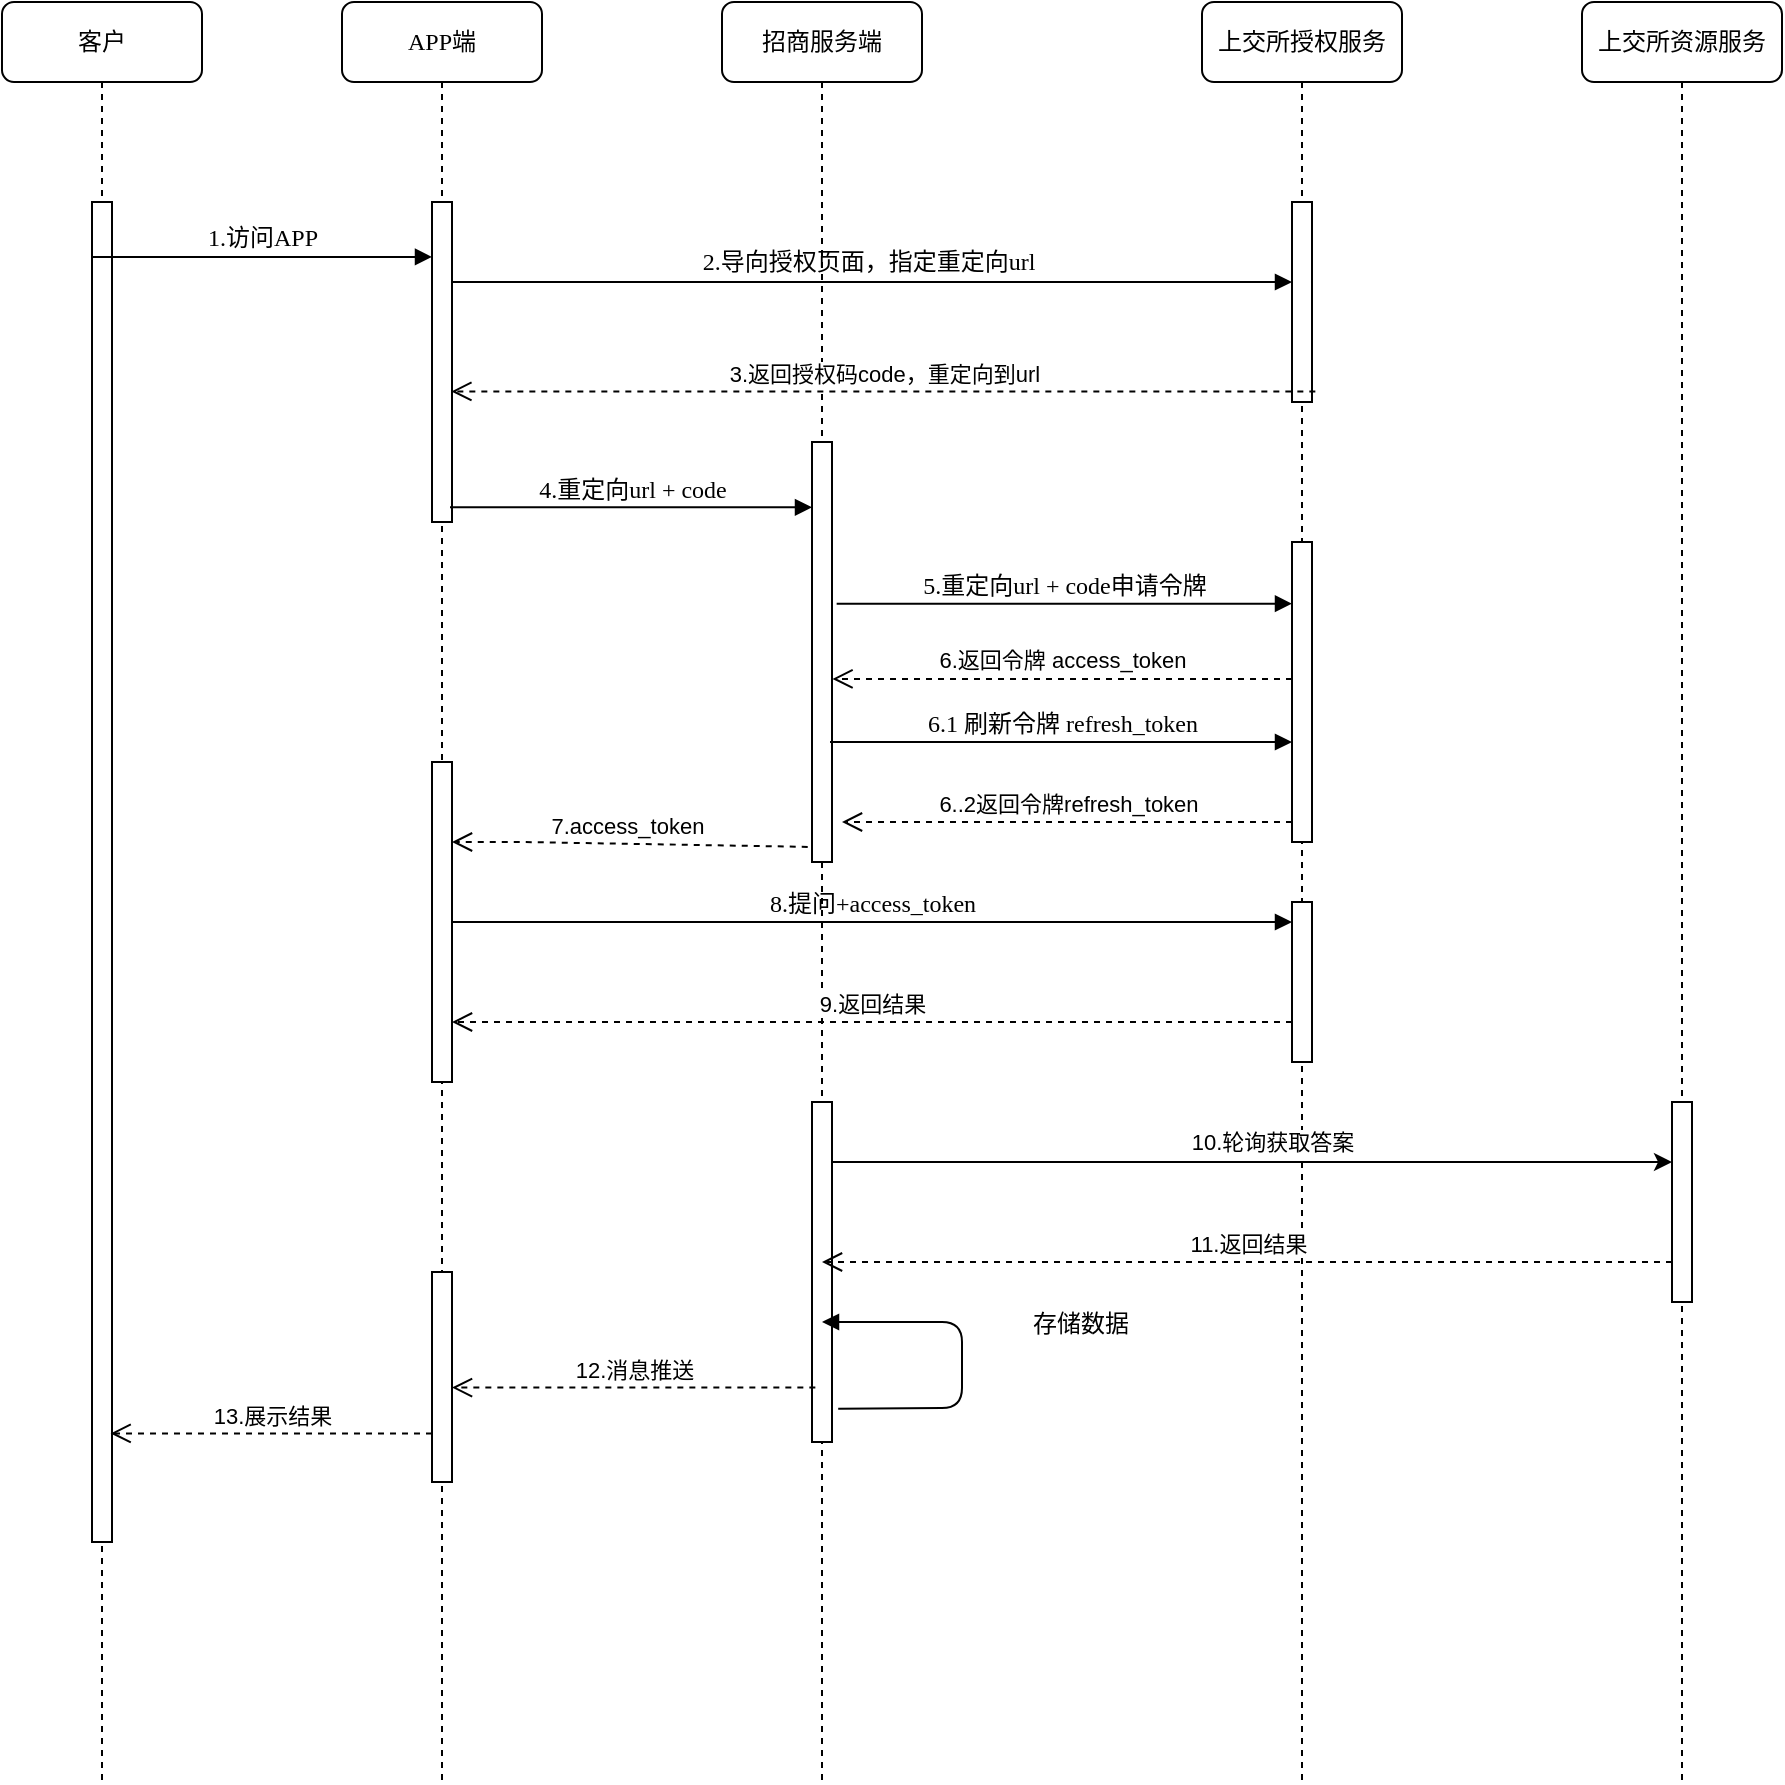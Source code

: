 <mxfile version="13.3.0" type="github">
  <diagram name="Page-1" id="13e1069c-82ec-6db2-03f1-153e76fe0fe0">
    <mxGraphModel dx="1460" dy="600" grid="1" gridSize="10" guides="1" tooltips="1" connect="1" arrows="1" fold="1" page="1" pageScale="1" pageWidth="1100" pageHeight="850" background="#ffffff" math="0" shadow="0">
      <root>
        <mxCell id="0" />
        <mxCell id="1" parent="0" />
        <mxCell id="7baba1c4bc27f4b0-2" value="APP端" style="shape=umlLifeline;perimeter=lifelinePerimeter;whiteSpace=wrap;html=1;container=1;collapsible=0;recursiveResize=0;outlineConnect=0;rounded=1;shadow=0;comic=0;labelBackgroundColor=none;strokeWidth=1;fontFamily=Verdana;fontSize=12;align=center;" parent="1" vertex="1">
          <mxGeometry x="230" y="80" width="100" height="890" as="geometry" />
        </mxCell>
        <mxCell id="7baba1c4bc27f4b0-10" value="" style="html=1;points=[];perimeter=orthogonalPerimeter;rounded=0;shadow=0;comic=0;labelBackgroundColor=none;strokeWidth=1;fontFamily=Verdana;fontSize=12;align=center;" parent="7baba1c4bc27f4b0-2" vertex="1">
          <mxGeometry x="45" y="100" width="10" height="160" as="geometry" />
        </mxCell>
        <mxCell id="7baba1c4bc27f4b0-13" value="" style="html=1;points=[];perimeter=orthogonalPerimeter;rounded=0;shadow=0;comic=0;labelBackgroundColor=none;strokeWidth=1;fontFamily=Verdana;fontSize=12;align=center;" parent="7baba1c4bc27f4b0-2" vertex="1">
          <mxGeometry x="45" y="380" width="10" height="160" as="geometry" />
        </mxCell>
        <mxCell id="7baba1c4bc27f4b0-3" value="招商服务端" style="shape=umlLifeline;perimeter=lifelinePerimeter;whiteSpace=wrap;html=1;container=1;collapsible=0;recursiveResize=0;outlineConnect=0;rounded=1;shadow=0;comic=0;labelBackgroundColor=none;strokeWidth=1;fontFamily=Verdana;fontSize=12;align=center;" parent="1" vertex="1">
          <mxGeometry x="420" y="80" width="100" height="890" as="geometry" />
        </mxCell>
        <mxCell id="7baba1c4bc27f4b0-16" value="" style="html=1;points=[];perimeter=orthogonalPerimeter;rounded=0;shadow=0;comic=0;labelBackgroundColor=none;strokeWidth=1;fontFamily=Verdana;fontSize=12;align=center;" parent="7baba1c4bc27f4b0-3" vertex="1">
          <mxGeometry x="45" y="220" width="10" height="210" as="geometry" />
        </mxCell>
        <mxCell id="W3pWLk3RPvEbrVB4UAQq-19" value="" style="html=1;points=[];perimeter=orthogonalPerimeter;rounded=0;shadow=0;comic=0;labelBackgroundColor=none;strokeWidth=1;fontFamily=Verdana;fontSize=12;align=center;" vertex="1" parent="7baba1c4bc27f4b0-3">
          <mxGeometry x="45" y="550" width="10" height="170" as="geometry" />
        </mxCell>
        <mxCell id="W3pWLk3RPvEbrVB4UAQq-41" value="存储数据" style="html=1;verticalAlign=bottom;endArrow=block;labelBackgroundColor=none;fontFamily=Verdana;fontSize=12;exitX=1.31;exitY=0.902;exitDx=0;exitDy=0;exitPerimeter=0;" edge="1" parent="7baba1c4bc27f4b0-3" source="W3pWLk3RPvEbrVB4UAQq-19" target="7baba1c4bc27f4b0-3">
          <mxGeometry x="-0.296" y="30" relative="1" as="geometry">
            <mxPoint x="100" y="790.0" as="sourcePoint" />
            <mxPoint x="270.33" y="790.0" as="targetPoint" />
            <Array as="points">
              <mxPoint x="120" y="703" />
              <mxPoint x="120" y="660" />
            </Array>
            <mxPoint x="60" y="-3" as="offset" />
          </mxGeometry>
        </mxCell>
        <mxCell id="7baba1c4bc27f4b0-4" value="上交所授权服务" style="shape=umlLifeline;perimeter=lifelinePerimeter;whiteSpace=wrap;html=1;container=1;collapsible=0;recursiveResize=0;outlineConnect=0;rounded=1;shadow=0;comic=0;labelBackgroundColor=none;strokeWidth=1;fontFamily=Verdana;fontSize=12;align=center;" parent="1" vertex="1">
          <mxGeometry x="660" y="80" width="100" height="890" as="geometry" />
        </mxCell>
        <mxCell id="W3pWLk3RPvEbrVB4UAQq-12" value="" style="html=1;points=[];perimeter=orthogonalPerimeter;rounded=0;shadow=0;comic=0;labelBackgroundColor=none;strokeWidth=1;fontFamily=Verdana;fontSize=12;align=center;" vertex="1" parent="7baba1c4bc27f4b0-4">
          <mxGeometry x="45" y="100" width="10" height="100" as="geometry" />
        </mxCell>
        <mxCell id="W3pWLk3RPvEbrVB4UAQq-13" value="" style="html=1;points=[];perimeter=orthogonalPerimeter;rounded=0;shadow=0;comic=0;labelBackgroundColor=none;strokeWidth=1;fontFamily=Verdana;fontSize=12;align=center;" vertex="1" parent="7baba1c4bc27f4b0-4">
          <mxGeometry x="45" y="270" width="10" height="150" as="geometry" />
        </mxCell>
        <mxCell id="W3pWLk3RPvEbrVB4UAQq-16" value="" style="html=1;points=[];perimeter=orthogonalPerimeter;rounded=0;shadow=0;comic=0;labelBackgroundColor=none;strokeWidth=1;fontFamily=Verdana;fontSize=12;align=center;" vertex="1" parent="7baba1c4bc27f4b0-4">
          <mxGeometry x="45" y="450" width="10" height="80" as="geometry" />
        </mxCell>
        <mxCell id="7baba1c4bc27f4b0-5" value="上交所资源服务" style="shape=umlLifeline;perimeter=lifelinePerimeter;whiteSpace=wrap;html=1;container=1;collapsible=0;recursiveResize=0;outlineConnect=0;rounded=1;shadow=0;comic=0;labelBackgroundColor=none;strokeWidth=1;fontFamily=Verdana;fontSize=12;align=center;" parent="1" vertex="1">
          <mxGeometry x="850" y="80" width="100" height="890" as="geometry" />
        </mxCell>
        <mxCell id="W3pWLk3RPvEbrVB4UAQq-20" value="" style="html=1;points=[];perimeter=orthogonalPerimeter;rounded=0;shadow=0;comic=0;labelBackgroundColor=none;strokeWidth=1;fontFamily=Verdana;fontSize=12;align=center;" vertex="1" parent="7baba1c4bc27f4b0-5">
          <mxGeometry x="45" y="550" width="10" height="100" as="geometry" />
        </mxCell>
        <mxCell id="7baba1c4bc27f4b0-8" value="客户" style="shape=umlLifeline;perimeter=lifelinePerimeter;whiteSpace=wrap;html=1;container=1;collapsible=0;recursiveResize=0;outlineConnect=0;rounded=1;shadow=0;comic=0;labelBackgroundColor=none;strokeWidth=1;fontFamily=Verdana;fontSize=12;align=center;" parent="1" vertex="1">
          <mxGeometry x="60" y="80" width="100" height="890" as="geometry" />
        </mxCell>
        <mxCell id="7baba1c4bc27f4b0-9" value="" style="html=1;points=[];perimeter=orthogonalPerimeter;rounded=0;shadow=0;comic=0;labelBackgroundColor=none;strokeWidth=1;fontFamily=Verdana;fontSize=12;align=center;" parent="7baba1c4bc27f4b0-8" vertex="1">
          <mxGeometry x="45" y="100" width="10" height="670" as="geometry" />
        </mxCell>
        <mxCell id="W3pWLk3RPvEbrVB4UAQq-2" value="2.导向授权页面，指定重定向url" style="html=1;verticalAlign=bottom;endArrow=block;labelBackgroundColor=none;fontFamily=Verdana;fontSize=12;" edge="1" parent="1" source="7baba1c4bc27f4b0-10" target="W3pWLk3RPvEbrVB4UAQq-12">
          <mxGeometry x="-0.013" y="1" relative="1" as="geometry">
            <mxPoint x="310" y="229" as="sourcePoint" />
            <mxPoint x="470" y="229" as="targetPoint" />
            <Array as="points">
              <mxPoint x="370" y="220" />
            </Array>
            <mxPoint as="offset" />
          </mxGeometry>
        </mxCell>
        <mxCell id="W3pWLk3RPvEbrVB4UAQq-5" value="3.返回授权码code，重定向到url" style="html=1;verticalAlign=bottom;endArrow=open;dashed=1;endSize=8;exitX=1.167;exitY=0.947;exitDx=0;exitDy=0;exitPerimeter=0;entryX=0.967;entryY=0.592;entryDx=0;entryDy=0;entryPerimeter=0;" edge="1" parent="1" source="W3pWLk3RPvEbrVB4UAQq-12" target="7baba1c4bc27f4b0-10">
          <mxGeometry relative="1" as="geometry">
            <mxPoint x="680" y="271" as="sourcePoint" />
            <mxPoint x="290" y="275" as="targetPoint" />
            <Array as="points" />
          </mxGeometry>
        </mxCell>
        <mxCell id="W3pWLk3RPvEbrVB4UAQq-9" value="4.重定向url + code" style="html=1;verticalAlign=bottom;endArrow=block;labelBackgroundColor=none;fontFamily=Verdana;fontSize=12;exitX=0.9;exitY=0.954;exitDx=0;exitDy=0;exitPerimeter=0;" edge="1" parent="1" source="7baba1c4bc27f4b0-10" target="7baba1c4bc27f4b0-16">
          <mxGeometry relative="1" as="geometry">
            <mxPoint x="320" y="330" as="sourcePoint" />
            <mxPoint x="500" y="333" as="targetPoint" />
          </mxGeometry>
        </mxCell>
        <mxCell id="W3pWLk3RPvEbrVB4UAQq-1" value="1.访问APP" style="html=1;verticalAlign=bottom;endArrow=block;labelBackgroundColor=none;fontFamily=Verdana;fontSize=12;exitX=-0.033;exitY=0.041;exitDx=0;exitDy=0;exitPerimeter=0;" edge="1" parent="1" source="7baba1c4bc27f4b0-9" target="7baba1c4bc27f4b0-10">
          <mxGeometry relative="1" as="geometry">
            <mxPoint x="130" y="200" as="sourcePoint" />
            <mxPoint x="250" y="198" as="targetPoint" />
          </mxGeometry>
        </mxCell>
        <mxCell id="W3pWLk3RPvEbrVB4UAQq-11" value="5.重定向url + code申请令牌" style="html=1;verticalAlign=bottom;endArrow=block;labelBackgroundColor=none;fontFamily=Verdana;fontSize=12;exitX=1.233;exitY=0.385;exitDx=0;exitDy=0;exitPerimeter=0;" edge="1" parent="1" source="7baba1c4bc27f4b0-16" target="W3pWLk3RPvEbrVB4UAQq-13">
          <mxGeometry relative="1" as="geometry">
            <mxPoint x="490" y="370" as="sourcePoint" />
            <mxPoint x="690" y="369" as="targetPoint" />
          </mxGeometry>
        </mxCell>
        <mxCell id="W3pWLk3RPvEbrVB4UAQq-14" value="6.返回令牌 access_token" style="html=1;verticalAlign=bottom;endArrow=open;dashed=1;endSize=8;entryX=1.024;entryY=0.564;entryDx=0;entryDy=0;entryPerimeter=0;" edge="1" parent="1" source="W3pWLk3RPvEbrVB4UAQq-13" target="7baba1c4bc27f4b0-16">
          <mxGeometry relative="1" as="geometry">
            <mxPoint x="690" y="410" as="sourcePoint" />
            <mxPoint x="500" y="420" as="targetPoint" />
            <Array as="points" />
          </mxGeometry>
        </mxCell>
        <mxCell id="W3pWLk3RPvEbrVB4UAQq-15" value="7.access_token&amp;nbsp;" style="html=1;verticalAlign=bottom;endArrow=open;dashed=1;endSize=8;exitX=-0.214;exitY=0.964;exitDx=0;exitDy=0;exitPerimeter=0;" edge="1" parent="1" source="7baba1c4bc27f4b0-16" target="7baba1c4bc27f4b0-13">
          <mxGeometry relative="1" as="geometry">
            <mxPoint x="450" y="470" as="sourcePoint" />
            <mxPoint x="330" y="480" as="targetPoint" />
            <Array as="points">
              <mxPoint x="320" y="500" />
            </Array>
          </mxGeometry>
        </mxCell>
        <mxCell id="W3pWLk3RPvEbrVB4UAQq-17" value="8.提问+access_token" style="html=1;verticalAlign=bottom;endArrow=block;labelBackgroundColor=none;fontFamily=Verdana;fontSize=12;" edge="1" parent="1" source="7baba1c4bc27f4b0-13" target="W3pWLk3RPvEbrVB4UAQq-16">
          <mxGeometry relative="1" as="geometry">
            <mxPoint x="294" y="540" as="sourcePoint" />
            <mxPoint x="690" y="540" as="targetPoint" />
            <Array as="points">
              <mxPoint x="620" y="540" />
            </Array>
          </mxGeometry>
        </mxCell>
        <mxCell id="W3pWLk3RPvEbrVB4UAQq-18" value="9.返回结果" style="html=1;verticalAlign=bottom;endArrow=open;dashed=1;endSize=8;" edge="1" parent="1" source="W3pWLk3RPvEbrVB4UAQq-16" target="7baba1c4bc27f4b0-13">
          <mxGeometry relative="1" as="geometry">
            <mxPoint x="700" y="590" as="sourcePoint" />
            <mxPoint x="300" y="590" as="targetPoint" />
            <Array as="points">
              <mxPoint x="455" y="590" />
            </Array>
          </mxGeometry>
        </mxCell>
        <mxCell id="W3pWLk3RPvEbrVB4UAQq-21" value="" style="edgeStyle=orthogonalEdgeStyle;rounded=0;orthogonalLoop=1;jettySize=auto;html=1;" edge="1" parent="1" source="W3pWLk3RPvEbrVB4UAQq-19" target="W3pWLk3RPvEbrVB4UAQq-20">
          <mxGeometry relative="1" as="geometry">
            <mxPoint x="510" y="660" as="sourcePoint" />
            <Array as="points">
              <mxPoint x="550" y="660" />
              <mxPoint x="550" y="660" />
            </Array>
          </mxGeometry>
        </mxCell>
        <mxCell id="W3pWLk3RPvEbrVB4UAQq-22" value="10.轮询获取答案" style="edgeLabel;html=1;align=center;verticalAlign=middle;resizable=0;points=[];" vertex="1" connectable="0" parent="W3pWLk3RPvEbrVB4UAQq-21">
          <mxGeometry x="0.099" relative="1" as="geometry">
            <mxPoint x="-11" y="-10" as="offset" />
          </mxGeometry>
        </mxCell>
        <mxCell id="W3pWLk3RPvEbrVB4UAQq-23" value="11.返回结果" style="html=1;verticalAlign=bottom;endArrow=open;dashed=1;endSize=8;" edge="1" parent="1" source="W3pWLk3RPvEbrVB4UAQq-20" target="7baba1c4bc27f4b0-3">
          <mxGeometry relative="1" as="geometry">
            <mxPoint x="700" y="730" as="sourcePoint" />
            <mxPoint x="280" y="730" as="targetPoint" />
            <Array as="points">
              <mxPoint x="600" y="710" />
            </Array>
          </mxGeometry>
        </mxCell>
        <mxCell id="W3pWLk3RPvEbrVB4UAQq-27" value="13.展示结果" style="html=1;verticalAlign=bottom;endArrow=open;dashed=1;endSize=8;entryX=0.929;entryY=0.919;entryDx=0;entryDy=0;entryPerimeter=0;" edge="1" parent="1" source="W3pWLk3RPvEbrVB4UAQq-24" target="7baba1c4bc27f4b0-9">
          <mxGeometry relative="1" as="geometry">
            <mxPoint x="459.67" y="750.0" as="sourcePoint" />
            <mxPoint x="140" y="749" as="targetPoint" />
            <Array as="points" />
          </mxGeometry>
        </mxCell>
        <mxCell id="W3pWLk3RPvEbrVB4UAQq-24" value="" style="html=1;points=[];perimeter=orthogonalPerimeter;rounded=0;shadow=0;comic=0;labelBackgroundColor=none;strokeWidth=1;fontFamily=Verdana;fontSize=12;align=center;" vertex="1" parent="1">
          <mxGeometry x="275" y="715" width="10" height="105" as="geometry" />
        </mxCell>
        <mxCell id="W3pWLk3RPvEbrVB4UAQq-28" value="12.消息推送" style="html=1;verticalAlign=bottom;endArrow=open;dashed=1;endSize=8;exitX=0.167;exitY=0.84;exitDx=0;exitDy=0;exitPerimeter=0;" edge="1" parent="1" source="W3pWLk3RPvEbrVB4UAQq-19" target="W3pWLk3RPvEbrVB4UAQq-24">
          <mxGeometry relative="1" as="geometry">
            <mxPoint x="459.67" y="750" as="sourcePoint" />
            <mxPoint x="300" y="748" as="targetPoint" />
            <Array as="points" />
          </mxGeometry>
        </mxCell>
        <mxCell id="W3pWLk3RPvEbrVB4UAQq-32" value="6.1 刷新令牌 refresh_token" style="html=1;verticalAlign=bottom;endArrow=block;labelBackgroundColor=none;fontFamily=Verdana;fontSize=12;" edge="1" parent="1" target="W3pWLk3RPvEbrVB4UAQq-13">
          <mxGeometry relative="1" as="geometry">
            <mxPoint x="474" y="450" as="sourcePoint" />
            <mxPoint x="700" y="449.78" as="targetPoint" />
            <Array as="points" />
          </mxGeometry>
        </mxCell>
        <mxCell id="W3pWLk3RPvEbrVB4UAQq-33" value="6..2返回令牌refresh_token" style="html=1;verticalAlign=bottom;endArrow=open;dashed=1;endSize=8;entryX=1.024;entryY=0.564;entryDx=0;entryDy=0;entryPerimeter=0;" edge="1" parent="1" source="W3pWLk3RPvEbrVB4UAQq-13">
          <mxGeometry relative="1" as="geometry">
            <mxPoint x="690" y="490" as="sourcePoint" />
            <mxPoint x="480" y="490.0" as="targetPoint" />
            <Array as="points" />
          </mxGeometry>
        </mxCell>
      </root>
    </mxGraphModel>
  </diagram>
</mxfile>
